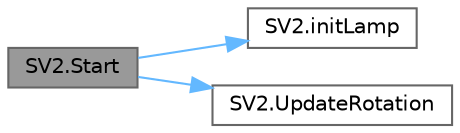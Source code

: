 digraph "SV2.Start"
{
 // LATEX_PDF_SIZE
  bgcolor="transparent";
  edge [fontname=Helvetica,fontsize=10,labelfontname=Helvetica,labelfontsize=10];
  node [fontname=Helvetica,fontsize=10,shape=box,height=0.2,width=0.4];
  rankdir="LR";
  Node1 [id="Node000001",label="SV2.Start",height=0.2,width=0.4,color="gray40", fillcolor="grey60", style="filled", fontcolor="black",tooltip="This method initializes the SV2 instance, sets the initial rotation of the switch and initializes the..."];
  Node1 -> Node2 [id="edge1_Node000001_Node000002",color="steelblue1",style="solid",tooltip=" "];
  Node2 [id="Node000002",label="SV2.initLamp",height=0.2,width=0.4,color="grey40", fillcolor="white", style="filled",URL="$class_s_v2.html#acdefd27afd7b08d6d943089e5cfff495",tooltip="This method initialises the switches lamp."];
  Node1 -> Node3 [id="edge2_Node000001_Node000003",color="steelblue1",style="solid",tooltip=" "];
  Node3 [id="Node000003",label="SV2.UpdateRotation",height=0.2,width=0.4,color="grey40", fillcolor="white", style="filled",URL="$class_s_v2.html#a091e41cc099fb05a6e49bdd1510bf648",tooltip="This method updates the rotation of the switch."];
}

